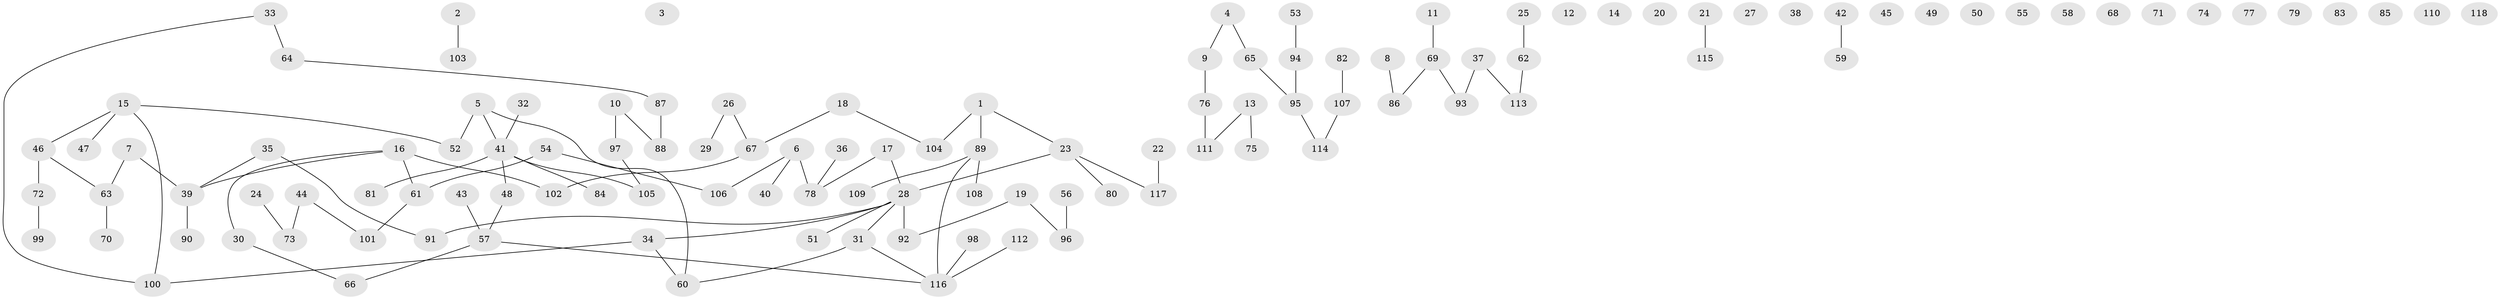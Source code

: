 // Generated by graph-tools (version 1.1) at 2025/25/03/09/25 03:25:19]
// undirected, 118 vertices, 101 edges
graph export_dot {
graph [start="1"]
  node [color=gray90,style=filled];
  1;
  2;
  3;
  4;
  5;
  6;
  7;
  8;
  9;
  10;
  11;
  12;
  13;
  14;
  15;
  16;
  17;
  18;
  19;
  20;
  21;
  22;
  23;
  24;
  25;
  26;
  27;
  28;
  29;
  30;
  31;
  32;
  33;
  34;
  35;
  36;
  37;
  38;
  39;
  40;
  41;
  42;
  43;
  44;
  45;
  46;
  47;
  48;
  49;
  50;
  51;
  52;
  53;
  54;
  55;
  56;
  57;
  58;
  59;
  60;
  61;
  62;
  63;
  64;
  65;
  66;
  67;
  68;
  69;
  70;
  71;
  72;
  73;
  74;
  75;
  76;
  77;
  78;
  79;
  80;
  81;
  82;
  83;
  84;
  85;
  86;
  87;
  88;
  89;
  90;
  91;
  92;
  93;
  94;
  95;
  96;
  97;
  98;
  99;
  100;
  101;
  102;
  103;
  104;
  105;
  106;
  107;
  108;
  109;
  110;
  111;
  112;
  113;
  114;
  115;
  116;
  117;
  118;
  1 -- 23;
  1 -- 89;
  1 -- 104;
  2 -- 103;
  4 -- 9;
  4 -- 65;
  5 -- 41;
  5 -- 52;
  5 -- 60;
  6 -- 40;
  6 -- 78;
  6 -- 106;
  7 -- 39;
  7 -- 63;
  8 -- 86;
  9 -- 76;
  10 -- 88;
  10 -- 97;
  11 -- 69;
  13 -- 75;
  13 -- 111;
  15 -- 46;
  15 -- 47;
  15 -- 52;
  15 -- 100;
  16 -- 30;
  16 -- 39;
  16 -- 61;
  16 -- 102;
  17 -- 28;
  17 -- 78;
  18 -- 67;
  18 -- 104;
  19 -- 92;
  19 -- 96;
  21 -- 115;
  22 -- 117;
  23 -- 28;
  23 -- 80;
  23 -- 117;
  24 -- 73;
  25 -- 62;
  26 -- 29;
  26 -- 67;
  28 -- 31;
  28 -- 34;
  28 -- 51;
  28 -- 91;
  28 -- 92;
  30 -- 66;
  31 -- 60;
  31 -- 116;
  32 -- 41;
  33 -- 64;
  33 -- 100;
  34 -- 60;
  34 -- 100;
  35 -- 39;
  35 -- 91;
  36 -- 78;
  37 -- 93;
  37 -- 113;
  39 -- 90;
  41 -- 48;
  41 -- 81;
  41 -- 84;
  41 -- 105;
  42 -- 59;
  43 -- 57;
  44 -- 73;
  44 -- 101;
  46 -- 63;
  46 -- 72;
  48 -- 57;
  53 -- 94;
  54 -- 61;
  54 -- 106;
  56 -- 96;
  57 -- 66;
  57 -- 116;
  61 -- 101;
  62 -- 113;
  63 -- 70;
  64 -- 87;
  65 -- 95;
  67 -- 102;
  69 -- 86;
  69 -- 93;
  72 -- 99;
  76 -- 111;
  82 -- 107;
  87 -- 88;
  89 -- 108;
  89 -- 109;
  89 -- 116;
  94 -- 95;
  95 -- 114;
  97 -- 105;
  98 -- 116;
  107 -- 114;
  112 -- 116;
}
